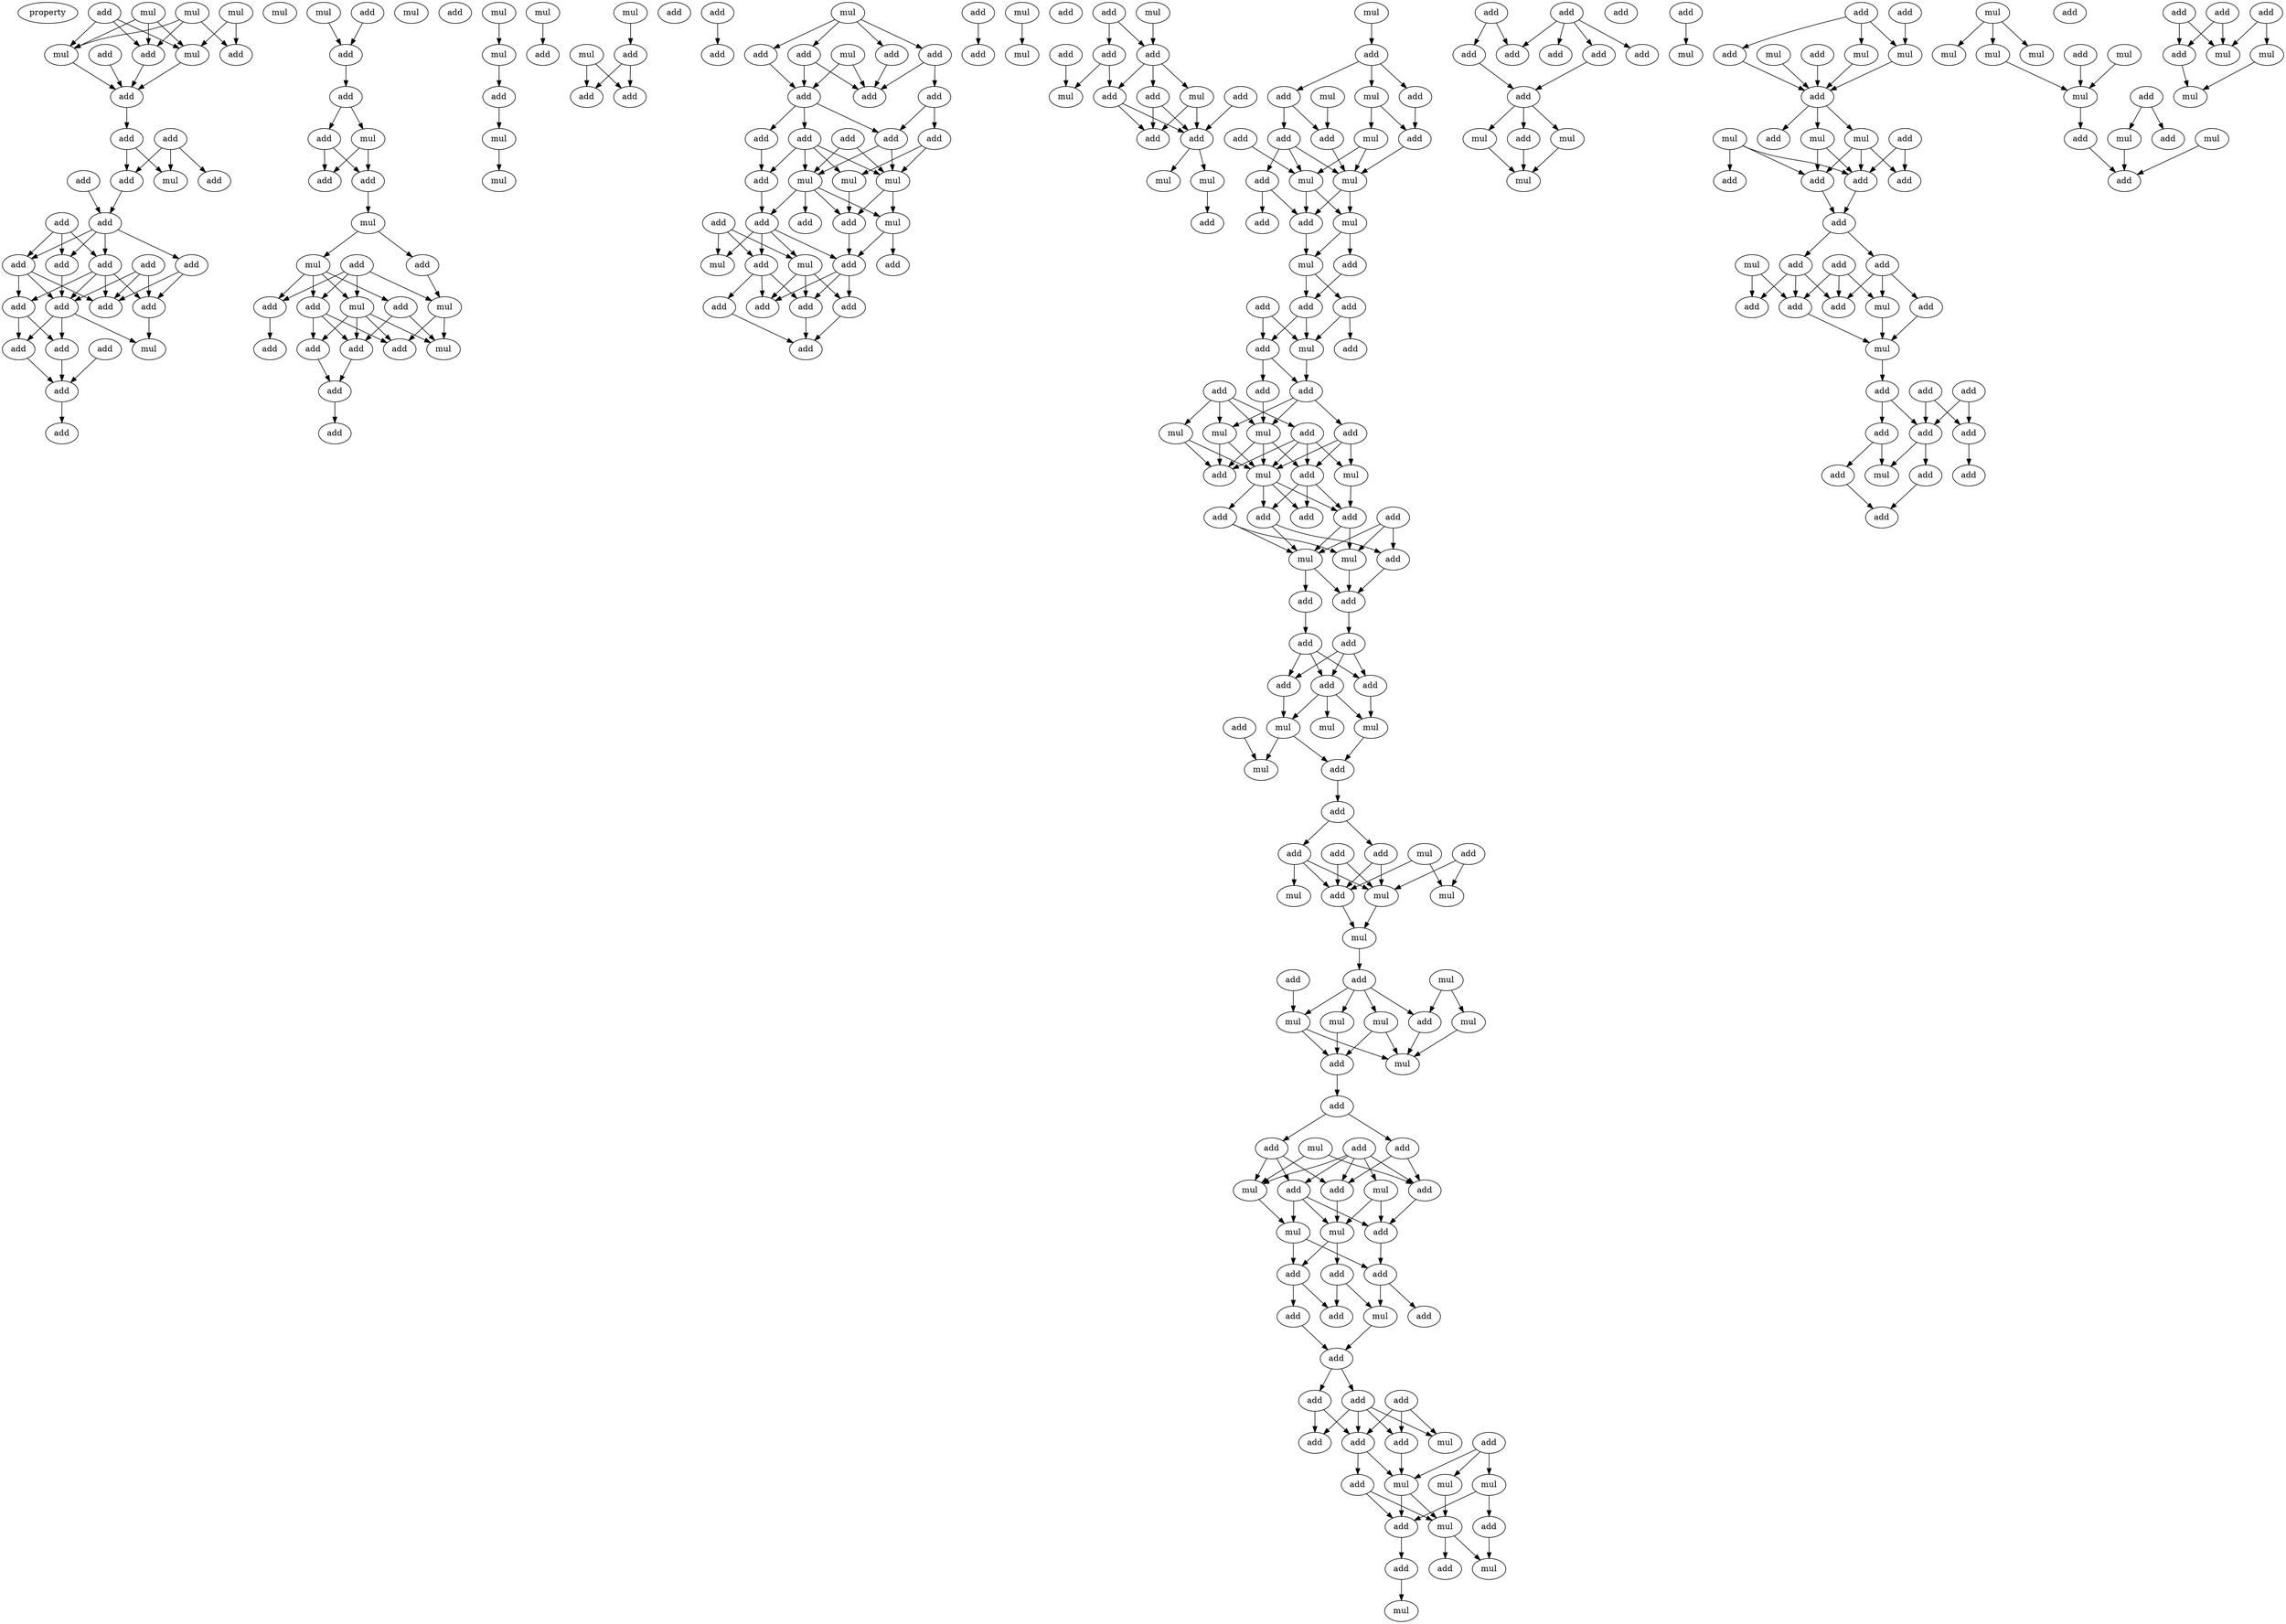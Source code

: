 digraph {
    node [fontcolor=black]
    property [mul=2,lf=1.9]
    0 [ label = add ];
    1 [ label = mul ];
    2 [ label = mul ];
    3 [ label = mul ];
    4 [ label = add ];
    5 [ label = mul ];
    6 [ label = add ];
    7 [ label = mul ];
    8 [ label = add ];
    9 [ label = add ];
    10 [ label = add ];
    11 [ label = add ];
    12 [ label = mul ];
    13 [ label = add ];
    14 [ label = add ];
    15 [ label = mul ];
    16 [ label = add ];
    17 [ label = add ];
    18 [ label = add ];
    19 [ label = add ];
    20 [ label = add ];
    21 [ label = add ];
    22 [ label = add ];
    23 [ label = add ];
    24 [ label = add ];
    25 [ label = add ];
    26 [ label = add ];
    27 [ label = add ];
    28 [ label = add ];
    29 [ label = add ];
    30 [ label = mul ];
    31 [ label = add ];
    32 [ label = add ];
    33 [ label = mul ];
    34 [ label = add ];
    35 [ label = add ];
    36 [ label = add ];
    37 [ label = add ];
    38 [ label = mul ];
    39 [ label = mul ];
    40 [ label = add ];
    41 [ label = add ];
    42 [ label = add ];
    43 [ label = mul ];
    44 [ label = add ];
    45 [ label = mul ];
    46 [ label = add ];
    47 [ label = add ];
    48 [ label = mul ];
    49 [ label = add ];
    50 [ label = add ];
    51 [ label = add ];
    52 [ label = mul ];
    53 [ label = add ];
    54 [ label = add ];
    55 [ label = add ];
    56 [ label = add ];
    57 [ label = mul ];
    58 [ label = add ];
    59 [ label = mul ];
    60 [ label = mul ];
    61 [ label = add ];
    62 [ label = mul ];
    63 [ label = add ];
    64 [ label = add ];
    65 [ label = mul ];
    66 [ label = mul ];
    67 [ label = mul ];
    68 [ label = mul ];
    69 [ label = add ];
    70 [ label = add ];
    71 [ label = add ];
    72 [ label = add ];
    73 [ label = add ];
    74 [ label = mul ];
    75 [ label = add ];
    76 [ label = mul ];
    77 [ label = add ];
    78 [ label = add ];
    79 [ label = add ];
    80 [ label = add ];
    81 [ label = add ];
    82 [ label = add ];
    83 [ label = add ];
    84 [ label = add ];
    85 [ label = add ];
    86 [ label = add ];
    87 [ label = add ];
    88 [ label = add ];
    89 [ label = add ];
    90 [ label = mul ];
    91 [ label = mul ];
    92 [ label = mul ];
    93 [ label = mul ];
    94 [ label = add ];
    95 [ label = add ];
    96 [ label = add ];
    97 [ label = add ];
    98 [ label = add ];
    99 [ label = add ];
    100 [ label = mul ];
    101 [ label = add ];
    102 [ label = mul ];
    103 [ label = add ];
    104 [ label = add ];
    105 [ label = add ];
    106 [ label = add ];
    107 [ label = add ];
    108 [ label = add ];
    109 [ label = mul ];
    110 [ label = add ];
    111 [ label = mul ];
    112 [ label = add ];
    113 [ label = add ];
    114 [ label = mul ];
    115 [ label = add ];
    116 [ label = add ];
    117 [ label = add ];
    118 [ label = mul ];
    119 [ label = add ];
    120 [ label = add ];
    121 [ label = mul ];
    122 [ label = add ];
    123 [ label = add ];
    124 [ label = add ];
    125 [ label = mul ];
    126 [ label = mul ];
    127 [ label = add ];
    128 [ label = mul ];
    129 [ label = add ];
    130 [ label = mul ];
    131 [ label = add ];
    132 [ label = mul ];
    133 [ label = add ];
    134 [ label = add ];
    135 [ label = add ];
    136 [ label = add ];
    137 [ label = add ];
    138 [ label = mul ];
    139 [ label = mul ];
    140 [ label = mul ];
    141 [ label = add ];
    142 [ label = mul ];
    143 [ label = add ];
    144 [ label = add ];
    145 [ label = add ];
    146 [ label = mul ];
    147 [ label = add ];
    148 [ label = add ];
    149 [ label = add ];
    150 [ label = add ];
    151 [ label = add ];
    152 [ label = mul ];
    153 [ label = add ];
    154 [ label = add ];
    155 [ label = add ];
    156 [ label = mul ];
    157 [ label = add ];
    158 [ label = add ];
    159 [ label = mul ];
    160 [ label = mul ];
    161 [ label = mul ];
    162 [ label = add ];
    163 [ label = add ];
    164 [ label = mul ];
    165 [ label = add ];
    166 [ label = add ];
    167 [ label = add ];
    168 [ label = add ];
    169 [ label = add ];
    170 [ label = mul ];
    171 [ label = mul ];
    172 [ label = add ];
    173 [ label = add ];
    174 [ label = add ];
    175 [ label = add ];
    176 [ label = add ];
    177 [ label = add ];
    178 [ label = add ];
    179 [ label = add ];
    180 [ label = add ];
    181 [ label = mul ];
    182 [ label = mul ];
    183 [ label = mul ];
    184 [ label = mul ];
    185 [ label = add ];
    186 [ label = add ];
    187 [ label = add ];
    188 [ label = mul ];
    189 [ label = add ];
    190 [ label = add ];
    191 [ label = add ];
    192 [ label = mul ];
    193 [ label = add ];
    194 [ label = mul ];
    195 [ label = mul ];
    196 [ label = mul ];
    197 [ label = add ];
    198 [ label = add ];
    199 [ label = mul ];
    200 [ label = mul ];
    201 [ label = mul ];
    202 [ label = mul ];
    203 [ label = add ];
    204 [ label = mul ];
    205 [ label = add ];
    206 [ label = mul ];
    207 [ label = add ];
    208 [ label = add ];
    209 [ label = add ];
    210 [ label = add ];
    211 [ label = mul ];
    212 [ label = add ];
    213 [ label = mul ];
    214 [ label = add ];
    215 [ label = mul ];
    216 [ label = add ];
    217 [ label = mul ];
    218 [ label = mul ];
    219 [ label = add ];
    220 [ label = add ];
    221 [ label = add ];
    222 [ label = add ];
    223 [ label = add ];
    224 [ label = add ];
    225 [ label = mul ];
    226 [ label = add ];
    227 [ label = add ];
    228 [ label = add ];
    229 [ label = add ];
    230 [ label = add ];
    231 [ label = add ];
    232 [ label = add ];
    233 [ label = add ];
    234 [ label = mul ];
    235 [ label = add ];
    236 [ label = mul ];
    237 [ label = add ];
    238 [ label = mul ];
    239 [ label = mul ];
    240 [ label = mul ];
    241 [ label = add ];
    242 [ label = add ];
    243 [ label = add ];
    244 [ label = mul ];
    245 [ label = add ];
    246 [ label = mul ];
    247 [ label = add ];
    248 [ label = add ];
    249 [ label = add ];
    250 [ label = add ];
    251 [ label = add ];
    252 [ label = add ];
    253 [ label = add ];
    254 [ label = add ];
    255 [ label = mul ];
    256 [ label = add ];
    257 [ label = add ];
    258 [ label = add ];
    259 [ label = mul ];
    260 [ label = mul ];
    261 [ label = mul ];
    262 [ label = add ];
    263 [ label = add ];
    264 [ label = mul ];
    265 [ label = mul ];
    266 [ label = add ];
    267 [ label = mul ];
    268 [ label = add ];
    269 [ label = add ];
    270 [ label = add ];
    271 [ label = mul ];
    272 [ label = mul ];
    273 [ label = mul ];
    274 [ label = add ];
    275 [ label = add ];
    276 [ label = add ];
    277 [ label = add ];
    278 [ label = add ];
    279 [ label = add ];
    280 [ label = mul ];
    281 [ label = add ];
    282 [ label = add ];
    283 [ label = add ];
    284 [ label = add ];
    285 [ label = add ];
    286 [ label = mul ];
    287 [ label = add ];
    288 [ label = add ];
    289 [ label = mul ];
    290 [ label = add ];
    291 [ label = add ];
    292 [ label = add ];
    293 [ label = add ];
    294 [ label = add ];
    295 [ label = add ];
    296 [ label = mul ];
    297 [ label = add ];
    298 [ label = add ];
    299 [ label = add ];
    300 [ label = add ];
    301 [ label = mul ];
    302 [ label = mul ];
    303 [ label = mul ];
    304 [ label = add ];
    305 [ label = mul ];
    306 [ label = mul ];
    307 [ label = add ];
    308 [ label = mul ];
    309 [ label = mul ];
    310 [ label = mul ];
    311 [ label = add ];
    312 [ label = add ];
    313 [ label = add ];
    314 [ label = add ];
    315 [ label = add ];
    316 [ label = add ];
    317 [ label = add ];
    318 [ label = mul ];
    319 [ label = mul ];
    320 [ label = add ];
    321 [ label = mul ];
    0 -> 5 [ name = 0 ];
    0 -> 6 [ name = 1 ];
    0 -> 7 [ name = 2 ];
    1 -> 5 [ name = 3 ];
    1 -> 6 [ name = 4 ];
    1 -> 7 [ name = 5 ];
    2 -> 4 [ name = 6 ];
    2 -> 5 [ name = 7 ];
    3 -> 4 [ name = 8 ];
    3 -> 6 [ name = 9 ];
    3 -> 7 [ name = 10 ];
    5 -> 9 [ name = 11 ];
    6 -> 9 [ name = 12 ];
    7 -> 9 [ name = 13 ];
    8 -> 9 [ name = 14 ];
    9 -> 10 [ name = 15 ];
    10 -> 14 [ name = 16 ];
    10 -> 15 [ name = 17 ];
    11 -> 14 [ name = 18 ];
    11 -> 15 [ name = 19 ];
    11 -> 16 [ name = 20 ];
    13 -> 17 [ name = 21 ];
    14 -> 17 [ name = 22 ];
    17 -> 19 [ name = 23 ];
    17 -> 20 [ name = 24 ];
    17 -> 22 [ name = 25 ];
    17 -> 23 [ name = 26 ];
    18 -> 19 [ name = 27 ];
    18 -> 22 [ name = 28 ];
    18 -> 23 [ name = 29 ];
    19 -> 24 [ name = 30 ];
    19 -> 25 [ name = 31 ];
    19 -> 26 [ name = 32 ];
    19 -> 27 [ name = 33 ];
    20 -> 26 [ name = 34 ];
    20 -> 27 [ name = 35 ];
    21 -> 25 [ name = 36 ];
    21 -> 26 [ name = 37 ];
    21 -> 27 [ name = 38 ];
    22 -> 24 [ name = 39 ];
    22 -> 25 [ name = 40 ];
    22 -> 27 [ name = 41 ];
    23 -> 25 [ name = 42 ];
    24 -> 28 [ name = 43 ];
    24 -> 31 [ name = 44 ];
    25 -> 28 [ name = 45 ];
    25 -> 30 [ name = 46 ];
    25 -> 31 [ name = 47 ];
    26 -> 30 [ name = 48 ];
    28 -> 32 [ name = 49 ];
    29 -> 32 [ name = 50 ];
    31 -> 32 [ name = 51 ];
    32 -> 34 [ name = 52 ];
    33 -> 36 [ name = 53 ];
    35 -> 36 [ name = 54 ];
    36 -> 37 [ name = 55 ];
    37 -> 38 [ name = 56 ];
    37 -> 40 [ name = 57 ];
    38 -> 41 [ name = 58 ];
    38 -> 42 [ name = 59 ];
    40 -> 41 [ name = 60 ];
    40 -> 42 [ name = 61 ];
    41 -> 43 [ name = 62 ];
    43 -> 44 [ name = 63 ];
    43 -> 45 [ name = 64 ];
    44 -> 52 [ name = 65 ];
    45 -> 48 [ name = 66 ];
    45 -> 49 [ name = 67 ];
    45 -> 50 [ name = 68 ];
    45 -> 51 [ name = 69 ];
    46 -> 48 [ name = 70 ];
    46 -> 50 [ name = 71 ];
    46 -> 51 [ name = 72 ];
    46 -> 52 [ name = 73 ];
    48 -> 53 [ name = 74 ];
    48 -> 55 [ name = 75 ];
    48 -> 56 [ name = 76 ];
    48 -> 57 [ name = 77 ];
    49 -> 56 [ name = 78 ];
    49 -> 57 [ name = 79 ];
    50 -> 53 [ name = 80 ];
    50 -> 55 [ name = 81 ];
    50 -> 56 [ name = 82 ];
    51 -> 54 [ name = 83 ];
    52 -> 53 [ name = 84 ];
    52 -> 57 [ name = 85 ];
    55 -> 58 [ name = 86 ];
    56 -> 58 [ name = 87 ];
    58 -> 61 [ name = 88 ];
    59 -> 62 [ name = 89 ];
    60 -> 63 [ name = 90 ];
    62 -> 64 [ name = 91 ];
    64 -> 66 [ name = 92 ];
    65 -> 69 [ name = 93 ];
    66 -> 68 [ name = 94 ];
    67 -> 70 [ name = 95 ];
    67 -> 71 [ name = 96 ];
    69 -> 70 [ name = 97 ];
    69 -> 71 [ name = 98 ];
    73 -> 75 [ name = 99 ];
    74 -> 77 [ name = 100 ];
    74 -> 78 [ name = 101 ];
    74 -> 79 [ name = 102 ];
    74 -> 80 [ name = 103 ];
    76 -> 82 [ name = 104 ];
    76 -> 83 [ name = 105 ];
    77 -> 83 [ name = 106 ];
    78 -> 81 [ name = 107 ];
    78 -> 83 [ name = 108 ];
    79 -> 82 [ name = 109 ];
    80 -> 82 [ name = 110 ];
    80 -> 83 [ name = 111 ];
    81 -> 87 [ name = 112 ];
    81 -> 88 [ name = 113 ];
    82 -> 84 [ name = 114 ];
    82 -> 86 [ name = 115 ];
    82 -> 88 [ name = 116 ];
    84 -> 89 [ name = 117 ];
    85 -> 90 [ name = 118 ];
    85 -> 91 [ name = 119 ];
    86 -> 89 [ name = 120 ];
    86 -> 90 [ name = 121 ];
    86 -> 91 [ name = 122 ];
    86 -> 92 [ name = 123 ];
    87 -> 90 [ name = 124 ];
    87 -> 92 [ name = 125 ];
    88 -> 90 [ name = 126 ];
    88 -> 91 [ name = 127 ];
    89 -> 94 [ name = 128 ];
    90 -> 93 [ name = 129 ];
    90 -> 97 [ name = 130 ];
    91 -> 93 [ name = 131 ];
    91 -> 94 [ name = 132 ];
    91 -> 96 [ name = 133 ];
    91 -> 97 [ name = 134 ];
    92 -> 97 [ name = 135 ];
    93 -> 99 [ name = 136 ];
    93 -> 101 [ name = 137 ];
    94 -> 98 [ name = 138 ];
    94 -> 100 [ name = 139 ];
    94 -> 101 [ name = 140 ];
    94 -> 102 [ name = 141 ];
    95 -> 98 [ name = 142 ];
    95 -> 100 [ name = 143 ];
    95 -> 102 [ name = 144 ];
    97 -> 101 [ name = 145 ];
    98 -> 103 [ name = 146 ];
    98 -> 104 [ name = 147 ];
    98 -> 105 [ name = 148 ];
    100 -> 103 [ name = 149 ];
    100 -> 105 [ name = 150 ];
    100 -> 106 [ name = 151 ];
    101 -> 103 [ name = 152 ];
    101 -> 105 [ name = 153 ];
    101 -> 106 [ name = 154 ];
    103 -> 107 [ name = 155 ];
    104 -> 107 [ name = 156 ];
    106 -> 107 [ name = 157 ];
    108 -> 110 [ name = 158 ];
    109 -> 111 [ name = 159 ];
    113 -> 115 [ name = 160 ];
    113 -> 117 [ name = 161 ];
    114 -> 117 [ name = 162 ];
    115 -> 118 [ name = 163 ];
    115 -> 120 [ name = 164 ];
    116 -> 118 [ name = 165 ];
    117 -> 119 [ name = 166 ];
    117 -> 120 [ name = 167 ];
    117 -> 121 [ name = 168 ];
    119 -> 123 [ name = 169 ];
    119 -> 124 [ name = 170 ];
    120 -> 123 [ name = 171 ];
    120 -> 124 [ name = 172 ];
    121 -> 123 [ name = 173 ];
    121 -> 124 [ name = 174 ];
    122 -> 123 [ name = 175 ];
    123 -> 125 [ name = 176 ];
    123 -> 126 [ name = 177 ];
    126 -> 127 [ name = 178 ];
    128 -> 129 [ name = 179 ];
    129 -> 131 [ name = 180 ];
    129 -> 132 [ name = 181 ];
    129 -> 133 [ name = 182 ];
    130 -> 135 [ name = 183 ];
    131 -> 135 [ name = 184 ];
    131 -> 136 [ name = 185 ];
    132 -> 134 [ name = 186 ];
    132 -> 138 [ name = 187 ];
    133 -> 134 [ name = 188 ];
    134 -> 139 [ name = 189 ];
    135 -> 139 [ name = 190 ];
    136 -> 139 [ name = 191 ];
    136 -> 140 [ name = 192 ];
    136 -> 141 [ name = 193 ];
    137 -> 140 [ name = 194 ];
    138 -> 139 [ name = 195 ];
    138 -> 140 [ name = 196 ];
    139 -> 142 [ name = 197 ];
    139 -> 143 [ name = 198 ];
    140 -> 142 [ name = 199 ];
    140 -> 143 [ name = 200 ];
    141 -> 143 [ name = 201 ];
    141 -> 144 [ name = 202 ];
    142 -> 145 [ name = 203 ];
    142 -> 146 [ name = 204 ];
    143 -> 146 [ name = 205 ];
    145 -> 147 [ name = 206 ];
    146 -> 147 [ name = 207 ];
    146 -> 149 [ name = 208 ];
    147 -> 151 [ name = 209 ];
    147 -> 152 [ name = 210 ];
    148 -> 151 [ name = 211 ];
    148 -> 152 [ name = 212 ];
    149 -> 150 [ name = 213 ];
    149 -> 152 [ name = 214 ];
    151 -> 153 [ name = 215 ];
    151 -> 154 [ name = 216 ];
    152 -> 153 [ name = 217 ];
    153 -> 158 [ name = 218 ];
    153 -> 159 [ name = 219 ];
    153 -> 160 [ name = 220 ];
    154 -> 159 [ name = 221 ];
    155 -> 156 [ name = 222 ];
    155 -> 157 [ name = 223 ];
    155 -> 159 [ name = 224 ];
    155 -> 160 [ name = 225 ];
    156 -> 161 [ name = 226 ];
    156 -> 162 [ name = 227 ];
    157 -> 161 [ name = 228 ];
    157 -> 162 [ name = 229 ];
    157 -> 163 [ name = 230 ];
    157 -> 164 [ name = 231 ];
    158 -> 161 [ name = 232 ];
    158 -> 163 [ name = 233 ];
    158 -> 164 [ name = 234 ];
    159 -> 161 [ name = 235 ];
    159 -> 162 [ name = 236 ];
    159 -> 163 [ name = 237 ];
    160 -> 161 [ name = 238 ];
    160 -> 162 [ name = 239 ];
    161 -> 166 [ name = 240 ];
    161 -> 167 [ name = 241 ];
    161 -> 168 [ name = 242 ];
    161 -> 169 [ name = 243 ];
    163 -> 166 [ name = 244 ];
    163 -> 167 [ name = 245 ];
    163 -> 169 [ name = 246 ];
    164 -> 166 [ name = 247 ];
    165 -> 170 [ name = 248 ];
    165 -> 171 [ name = 249 ];
    165 -> 172 [ name = 250 ];
    166 -> 170 [ name = 251 ];
    166 -> 171 [ name = 252 ];
    168 -> 170 [ name = 253 ];
    168 -> 171 [ name = 254 ];
    169 -> 171 [ name = 255 ];
    169 -> 172 [ name = 256 ];
    170 -> 174 [ name = 257 ];
    171 -> 173 [ name = 258 ];
    171 -> 174 [ name = 259 ];
    172 -> 174 [ name = 260 ];
    173 -> 175 [ name = 261 ];
    174 -> 176 [ name = 262 ];
    175 -> 177 [ name = 263 ];
    175 -> 178 [ name = 264 ];
    175 -> 179 [ name = 265 ];
    176 -> 177 [ name = 266 ];
    176 -> 178 [ name = 267 ];
    176 -> 179 [ name = 268 ];
    177 -> 181 [ name = 269 ];
    177 -> 182 [ name = 270 ];
    177 -> 183 [ name = 271 ];
    178 -> 183 [ name = 272 ];
    179 -> 182 [ name = 273 ];
    180 -> 184 [ name = 274 ];
    182 -> 184 [ name = 275 ];
    182 -> 185 [ name = 276 ];
    183 -> 185 [ name = 277 ];
    185 -> 186 [ name = 278 ];
    186 -> 187 [ name = 279 ];
    186 -> 190 [ name = 280 ];
    187 -> 193 [ name = 281 ];
    187 -> 194 [ name = 282 ];
    187 -> 195 [ name = 283 ];
    188 -> 192 [ name = 284 ];
    188 -> 193 [ name = 285 ];
    189 -> 193 [ name = 286 ];
    189 -> 195 [ name = 287 ];
    190 -> 193 [ name = 288 ];
    190 -> 195 [ name = 289 ];
    191 -> 192 [ name = 290 ];
    191 -> 195 [ name = 291 ];
    193 -> 196 [ name = 292 ];
    195 -> 196 [ name = 293 ];
    196 -> 198 [ name = 294 ];
    197 -> 202 [ name = 295 ];
    198 -> 200 [ name = 296 ];
    198 -> 201 [ name = 297 ];
    198 -> 202 [ name = 298 ];
    198 -> 203 [ name = 299 ];
    199 -> 203 [ name = 300 ];
    199 -> 204 [ name = 301 ];
    200 -> 205 [ name = 302 ];
    201 -> 205 [ name = 303 ];
    201 -> 206 [ name = 304 ];
    202 -> 205 [ name = 305 ];
    202 -> 206 [ name = 306 ];
    203 -> 206 [ name = 307 ];
    204 -> 206 [ name = 308 ];
    205 -> 207 [ name = 309 ];
    207 -> 209 [ name = 310 ];
    207 -> 210 [ name = 311 ];
    208 -> 212 [ name = 312 ];
    208 -> 213 [ name = 313 ];
    208 -> 214 [ name = 314 ];
    208 -> 215 [ name = 315 ];
    208 -> 216 [ name = 316 ];
    209 -> 212 [ name = 317 ];
    209 -> 216 [ name = 318 ];
    210 -> 212 [ name = 319 ];
    210 -> 214 [ name = 320 ];
    210 -> 215 [ name = 321 ];
    211 -> 215 [ name = 322 ];
    211 -> 216 [ name = 323 ];
    212 -> 218 [ name = 324 ];
    213 -> 218 [ name = 325 ];
    213 -> 219 [ name = 326 ];
    214 -> 217 [ name = 327 ];
    214 -> 218 [ name = 328 ];
    214 -> 219 [ name = 329 ];
    215 -> 217 [ name = 330 ];
    216 -> 219 [ name = 331 ];
    217 -> 220 [ name = 332 ];
    217 -> 222 [ name = 333 ];
    218 -> 221 [ name = 334 ];
    218 -> 222 [ name = 335 ];
    219 -> 220 [ name = 336 ];
    220 -> 225 [ name = 337 ];
    220 -> 226 [ name = 338 ];
    221 -> 223 [ name = 339 ];
    221 -> 225 [ name = 340 ];
    222 -> 223 [ name = 341 ];
    222 -> 224 [ name = 342 ];
    224 -> 227 [ name = 343 ];
    225 -> 227 [ name = 344 ];
    227 -> 228 [ name = 345 ];
    227 -> 230 [ name = 346 ];
    228 -> 231 [ name = 347 ];
    228 -> 233 [ name = 348 ];
    228 -> 234 [ name = 349 ];
    228 -> 235 [ name = 350 ];
    229 -> 231 [ name = 351 ];
    229 -> 234 [ name = 352 ];
    229 -> 235 [ name = 353 ];
    230 -> 231 [ name = 354 ];
    230 -> 233 [ name = 355 ];
    231 -> 237 [ name = 356 ];
    231 -> 239 [ name = 357 ];
    232 -> 236 [ name = 358 ];
    232 -> 238 [ name = 359 ];
    232 -> 239 [ name = 360 ];
    235 -> 239 [ name = 361 ];
    236 -> 240 [ name = 362 ];
    237 -> 240 [ name = 363 ];
    237 -> 241 [ name = 364 ];
    238 -> 241 [ name = 365 ];
    238 -> 242 [ name = 366 ];
    239 -> 240 [ name = 367 ];
    239 -> 241 [ name = 368 ];
    240 -> 244 [ name = 369 ];
    240 -> 245 [ name = 370 ];
    241 -> 243 [ name = 371 ];
    242 -> 244 [ name = 372 ];
    243 -> 246 [ name = 373 ];
    247 -> 252 [ name = 374 ];
    247 -> 253 [ name = 375 ];
    248 -> 249 [ name = 376 ];
    248 -> 250 [ name = 377 ];
    248 -> 251 [ name = 378 ];
    248 -> 253 [ name = 379 ];
    250 -> 254 [ name = 380 ];
    252 -> 254 [ name = 381 ];
    254 -> 255 [ name = 382 ];
    254 -> 258 [ name = 383 ];
    254 -> 259 [ name = 384 ];
    255 -> 261 [ name = 385 ];
    257 -> 260 [ name = 386 ];
    258 -> 261 [ name = 387 ];
    259 -> 261 [ name = 388 ];
    262 -> 267 [ name = 389 ];
    263 -> 264 [ name = 390 ];
    263 -> 267 [ name = 391 ];
    263 -> 268 [ name = 392 ];
    264 -> 269 [ name = 393 ];
    265 -> 269 [ name = 394 ];
    266 -> 269 [ name = 395 ];
    267 -> 269 [ name = 396 ];
    268 -> 269 [ name = 397 ];
    269 -> 270 [ name = 398 ];
    269 -> 272 [ name = 399 ];
    269 -> 273 [ name = 400 ];
    271 -> 275 [ name = 401 ];
    271 -> 276 [ name = 402 ];
    271 -> 277 [ name = 403 ];
    272 -> 275 [ name = 404 ];
    272 -> 276 [ name = 405 ];
    272 -> 278 [ name = 406 ];
    273 -> 275 [ name = 407 ];
    273 -> 276 [ name = 408 ];
    274 -> 276 [ name = 409 ];
    274 -> 278 [ name = 410 ];
    275 -> 279 [ name = 411 ];
    276 -> 279 [ name = 412 ];
    279 -> 281 [ name = 413 ];
    279 -> 283 [ name = 414 ];
    280 -> 284 [ name = 415 ];
    280 -> 285 [ name = 416 ];
    281 -> 284 [ name = 417 ];
    281 -> 285 [ name = 418 ];
    281 -> 288 [ name = 419 ];
    282 -> 284 [ name = 420 ];
    282 -> 286 [ name = 421 ];
    282 -> 288 [ name = 422 ];
    283 -> 286 [ name = 423 ];
    283 -> 287 [ name = 424 ];
    283 -> 288 [ name = 425 ];
    284 -> 289 [ name = 426 ];
    286 -> 289 [ name = 427 ];
    287 -> 289 [ name = 428 ];
    289 -> 290 [ name = 429 ];
    290 -> 293 [ name = 430 ];
    290 -> 294 [ name = 431 ];
    291 -> 293 [ name = 432 ];
    291 -> 295 [ name = 433 ];
    292 -> 293 [ name = 434 ];
    292 -> 295 [ name = 435 ];
    293 -> 296 [ name = 436 ];
    293 -> 299 [ name = 437 ];
    294 -> 296 [ name = 438 ];
    294 -> 298 [ name = 439 ];
    295 -> 297 [ name = 440 ];
    298 -> 300 [ name = 441 ];
    299 -> 300 [ name = 442 ];
    301 -> 302 [ name = 443 ];
    301 -> 303 [ name = 444 ];
    301 -> 305 [ name = 445 ];
    303 -> 308 [ name = 446 ];
    304 -> 308 [ name = 447 ];
    306 -> 308 [ name = 448 ];
    307 -> 309 [ name = 449 ];
    307 -> 311 [ name = 450 ];
    308 -> 312 [ name = 451 ];
    309 -> 313 [ name = 452 ];
    310 -> 313 [ name = 453 ];
    312 -> 313 [ name = 454 ];
    315 -> 319 [ name = 455 ];
    315 -> 320 [ name = 456 ];
    316 -> 319 [ name = 457 ];
    316 -> 320 [ name = 458 ];
    317 -> 318 [ name = 459 ];
    317 -> 319 [ name = 460 ];
    318 -> 321 [ name = 461 ];
    320 -> 321 [ name = 462 ];
}
